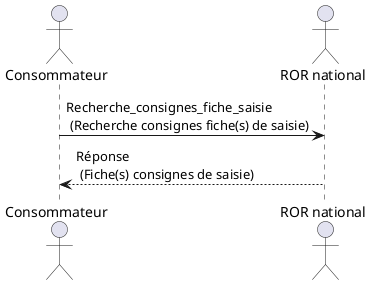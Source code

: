 @startuml recherche_consignes_fiche_saisie
actor "Consommateur" as C
actor "ROR national" as ROR
C -> ROR : Recherche_consignes_fiche_saisie \n (Recherche consignes fiche(s) de saisie)
ROR --> C : Réponse \n (Fiche(s) consignes de saisie)
@enduml